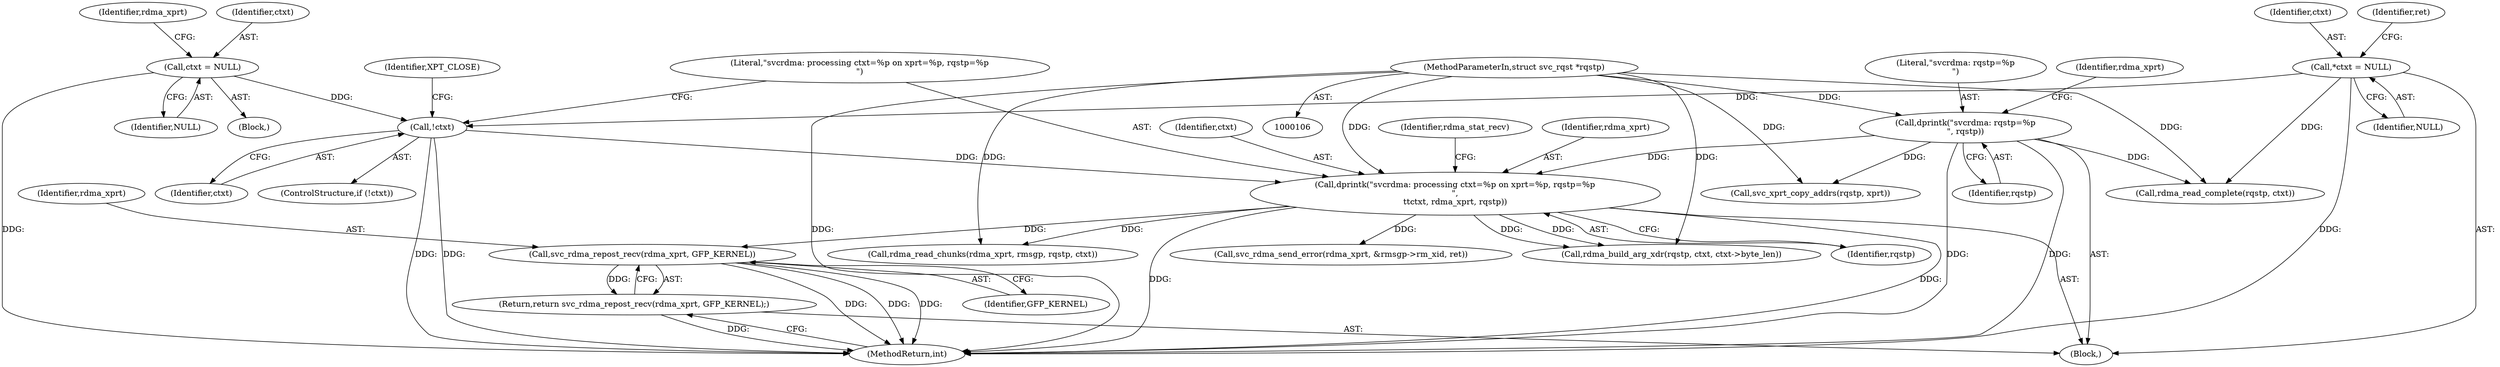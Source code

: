 digraph "0_linux_c70422f760c120480fee4de6c38804c72aa26bc1_30@API" {
"1000393" [label="(Call,svc_rdma_repost_recv(rdma_xprt, GFP_KERNEL))"];
"1000200" [label="(Call,dprintk(\"svcrdma: processing ctxt=%p on xprt=%p, rqstp=%p\n\",\n\t\tctxt, rdma_xprt, rqstp))"];
"1000188" [label="(Call,!ctxt)"];
"1000116" [label="(Call,*ctxt = NULL)"];
"1000179" [label="(Call,ctxt = NULL)"];
"1000124" [label="(Call,dprintk(\"svcrdma: rqstp=%p\n\", rqstp))"];
"1000107" [label="(MethodParameterIn,struct svc_rqst *rqstp)"];
"1000392" [label="(Return,return svc_rdma_repost_recv(rdma_xprt, GFP_KERNEL);)"];
"1000393" [label="(Call,svc_rdma_repost_recv(rdma_xprt, GFP_KERNEL))"];
"1000125" [label="(Literal,\"svcrdma: rqstp=%p\n\")"];
"1000116" [label="(Call,*ctxt = NULL)"];
"1000117" [label="(Identifier,ctxt)"];
"1000181" [label="(Identifier,NULL)"];
"1000392" [label="(Return,return svc_rdma_repost_recv(rdma_xprt, GFP_KERNEL);)"];
"1000203" [label="(Identifier,rdma_xprt)"];
"1000187" [label="(ControlStructure,if (!ctxt))"];
"1000189" [label="(Identifier,ctxt)"];
"1000179" [label="(Call,ctxt = NULL)"];
"1000366" [label="(Call,svc_xprt_copy_addrs(rqstp, xprt))"];
"1000394" [label="(Identifier,rdma_xprt)"];
"1000130" [label="(Identifier,rdma_xprt)"];
"1000169" [label="(Block,)"];
"1000202" [label="(Identifier,ctxt)"];
"1000188" [label="(Call,!ctxt)"];
"1000122" [label="(Identifier,ret)"];
"1000204" [label="(Identifier,rqstp)"];
"1000124" [label="(Call,dprintk(\"svcrdma: rqstp=%p\n\", rqstp))"];
"1000118" [label="(Identifier,NULL)"];
"1000201" [label="(Literal,\"svcrdma: processing ctxt=%p on xprt=%p, rqstp=%p\n\")"];
"1000372" [label="(Call,svc_rdma_send_error(rdma_xprt, &rmsgp->rm_xid, ret))"];
"1000185" [label="(Identifier,rdma_xprt)"];
"1000281" [label="(Call,rdma_read_chunks(rdma_xprt, rmsgp, rqstp, ctxt))"];
"1000395" [label="(Identifier,GFP_KERNEL)"];
"1000200" [label="(Call,dprintk(\"svcrdma: processing ctxt=%p on xprt=%p, rqstp=%p\n\",\n\t\tctxt, rdma_xprt, rqstp))"];
"1000107" [label="(MethodParameterIn,struct svc_rqst *rqstp)"];
"1000207" [label="(Identifier,rdma_stat_recv)"];
"1000150" [label="(Call,rdma_read_complete(rqstp, ctxt))"];
"1000108" [label="(Block,)"];
"1000208" [label="(Call,rdma_build_arg_xdr(rqstp, ctxt, ctxt->byte_len))"];
"1000180" [label="(Identifier,ctxt)"];
"1000193" [label="(Identifier,XPT_CLOSE)"];
"1000126" [label="(Identifier,rqstp)"];
"1000396" [label="(MethodReturn,int)"];
"1000393" -> "1000392"  [label="AST: "];
"1000393" -> "1000395"  [label="CFG: "];
"1000394" -> "1000393"  [label="AST: "];
"1000395" -> "1000393"  [label="AST: "];
"1000392" -> "1000393"  [label="CFG: "];
"1000393" -> "1000396"  [label="DDG: "];
"1000393" -> "1000396"  [label="DDG: "];
"1000393" -> "1000396"  [label="DDG: "];
"1000393" -> "1000392"  [label="DDG: "];
"1000200" -> "1000393"  [label="DDG: "];
"1000200" -> "1000108"  [label="AST: "];
"1000200" -> "1000204"  [label="CFG: "];
"1000201" -> "1000200"  [label="AST: "];
"1000202" -> "1000200"  [label="AST: "];
"1000203" -> "1000200"  [label="AST: "];
"1000204" -> "1000200"  [label="AST: "];
"1000207" -> "1000200"  [label="CFG: "];
"1000200" -> "1000396"  [label="DDG: "];
"1000200" -> "1000396"  [label="DDG: "];
"1000188" -> "1000200"  [label="DDG: "];
"1000124" -> "1000200"  [label="DDG: "];
"1000107" -> "1000200"  [label="DDG: "];
"1000200" -> "1000208"  [label="DDG: "];
"1000200" -> "1000208"  [label="DDG: "];
"1000200" -> "1000281"  [label="DDG: "];
"1000200" -> "1000372"  [label="DDG: "];
"1000188" -> "1000187"  [label="AST: "];
"1000188" -> "1000189"  [label="CFG: "];
"1000189" -> "1000188"  [label="AST: "];
"1000193" -> "1000188"  [label="CFG: "];
"1000201" -> "1000188"  [label="CFG: "];
"1000188" -> "1000396"  [label="DDG: "];
"1000188" -> "1000396"  [label="DDG: "];
"1000116" -> "1000188"  [label="DDG: "];
"1000179" -> "1000188"  [label="DDG: "];
"1000116" -> "1000108"  [label="AST: "];
"1000116" -> "1000118"  [label="CFG: "];
"1000117" -> "1000116"  [label="AST: "];
"1000118" -> "1000116"  [label="AST: "];
"1000122" -> "1000116"  [label="CFG: "];
"1000116" -> "1000396"  [label="DDG: "];
"1000116" -> "1000150"  [label="DDG: "];
"1000179" -> "1000169"  [label="AST: "];
"1000179" -> "1000181"  [label="CFG: "];
"1000180" -> "1000179"  [label="AST: "];
"1000181" -> "1000179"  [label="AST: "];
"1000185" -> "1000179"  [label="CFG: "];
"1000179" -> "1000396"  [label="DDG: "];
"1000124" -> "1000108"  [label="AST: "];
"1000124" -> "1000126"  [label="CFG: "];
"1000125" -> "1000124"  [label="AST: "];
"1000126" -> "1000124"  [label="AST: "];
"1000130" -> "1000124"  [label="CFG: "];
"1000124" -> "1000396"  [label="DDG: "];
"1000124" -> "1000396"  [label="DDG: "];
"1000107" -> "1000124"  [label="DDG: "];
"1000124" -> "1000150"  [label="DDG: "];
"1000124" -> "1000366"  [label="DDG: "];
"1000107" -> "1000106"  [label="AST: "];
"1000107" -> "1000396"  [label="DDG: "];
"1000107" -> "1000150"  [label="DDG: "];
"1000107" -> "1000208"  [label="DDG: "];
"1000107" -> "1000281"  [label="DDG: "];
"1000107" -> "1000366"  [label="DDG: "];
"1000392" -> "1000108"  [label="AST: "];
"1000396" -> "1000392"  [label="CFG: "];
"1000392" -> "1000396"  [label="DDG: "];
}
